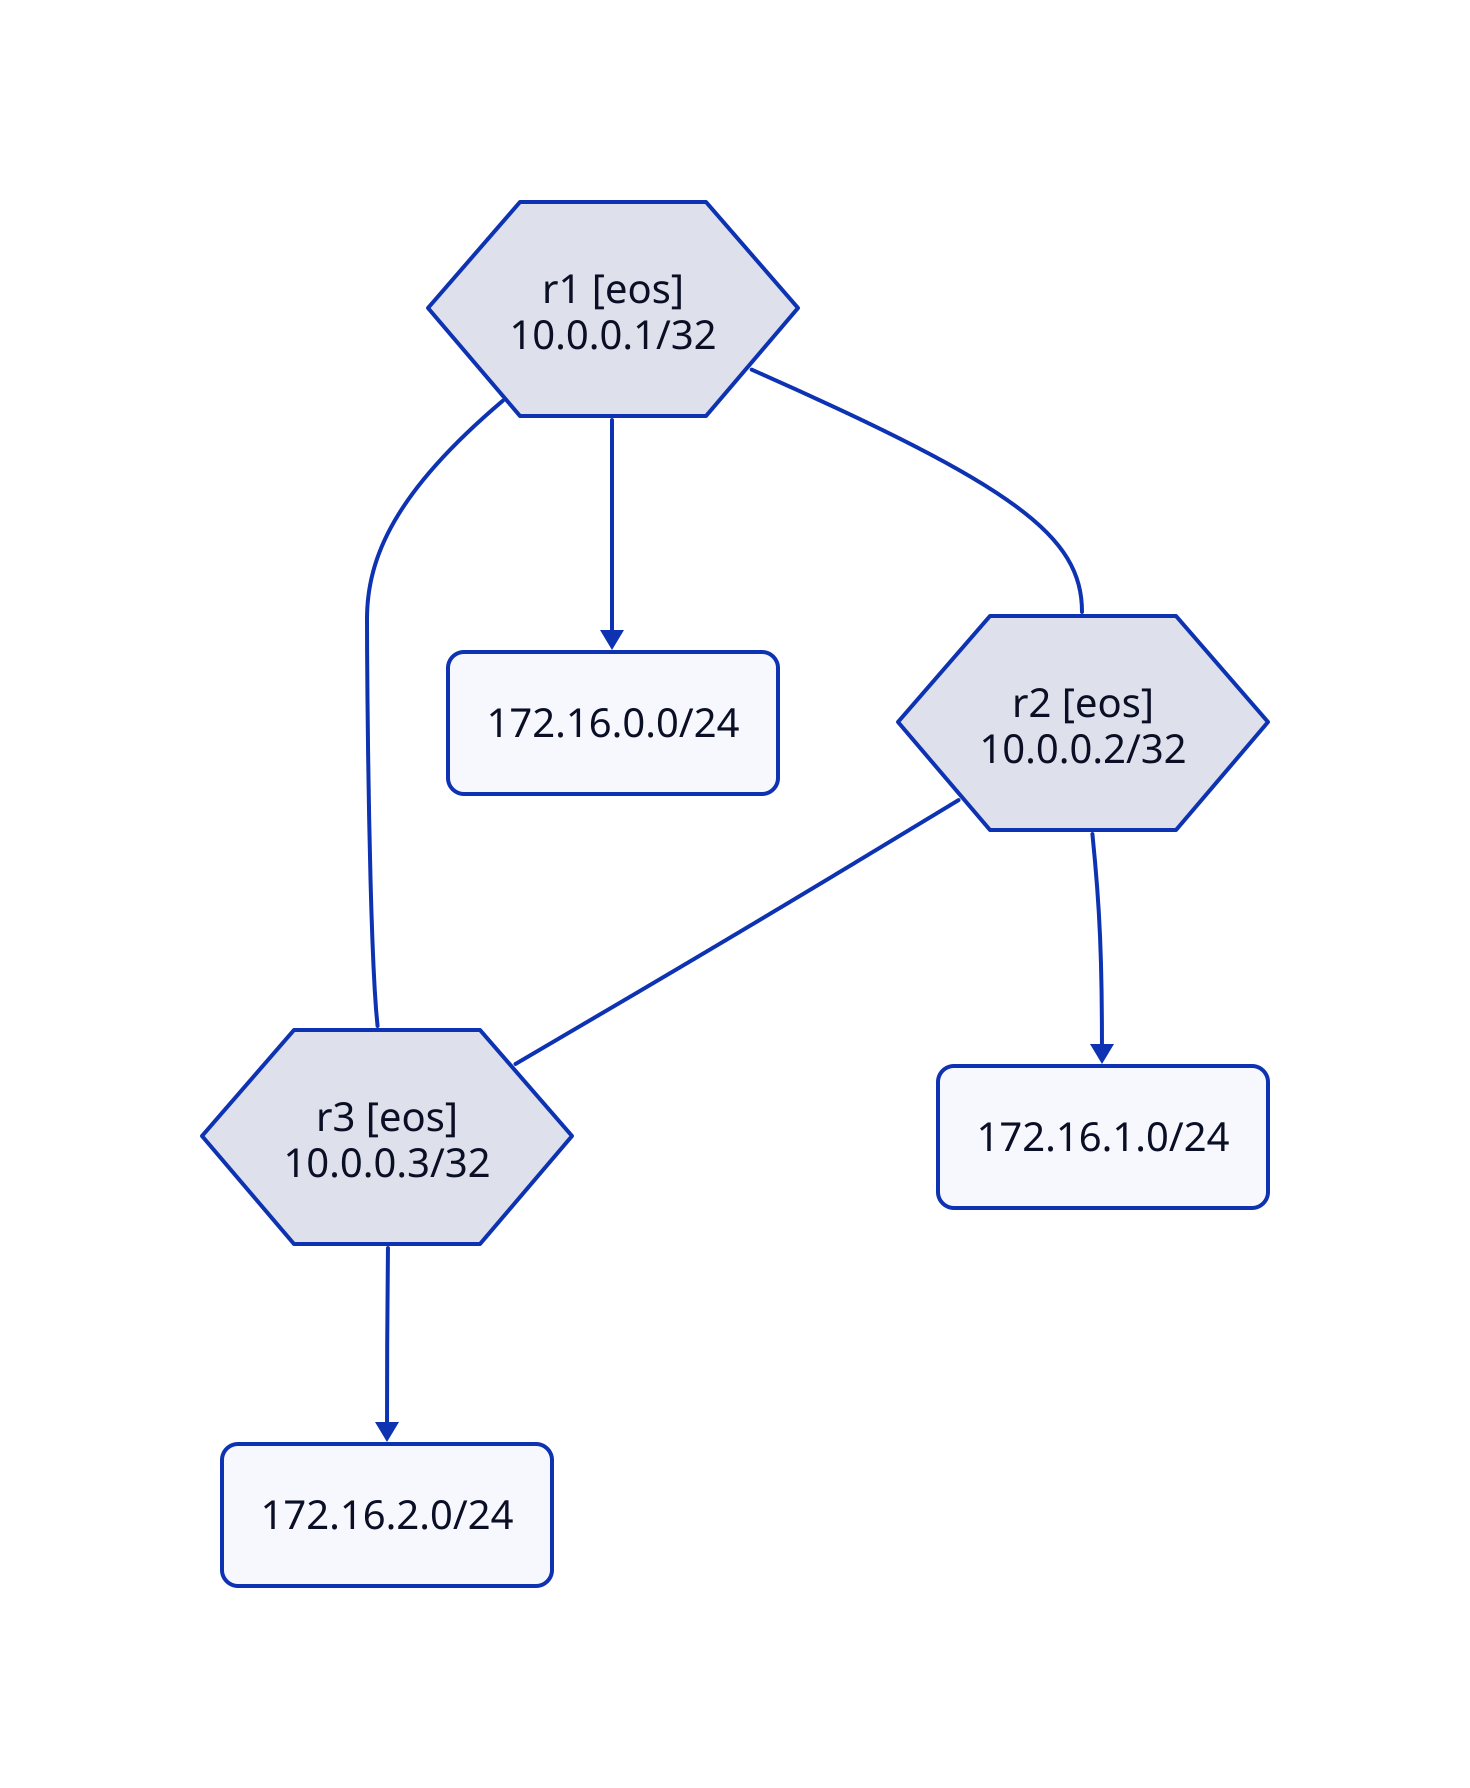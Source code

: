 r1 {
  label: "r1 [eos]\n10.0.0.1/32"
  shape: "hexagon"
  style.font-size: 20
}
r2 {
  label: "r2 [eos]\n10.0.0.2/32"
  shape: "hexagon"
  style.font-size: 20
}
r3 {
  label: "r3 [eos]\n10.0.0.3/32"
  shape: "hexagon"
  style.font-size: 20
}
r1 -- r2 {
}
r1 -- r3 {
}
r2 -- r3 {
}
stub_4 {
  label: 172.16.0.0/24
  shape: "rectangle"
  style.border-radius: 8
  style.font-size: 20
}
r1 -> stub_4 {
}
stub_5 {
  label: 172.16.1.0/24
  shape: "rectangle"
  style.border-radius: 8
  style.font-size: 20
}
r2 -> stub_5 {
}
stub_6 {
  label: 172.16.2.0/24
  shape: "rectangle"
  style.border-radius: 8
  style.font-size: 20
}
r3 -> stub_6 {
}

